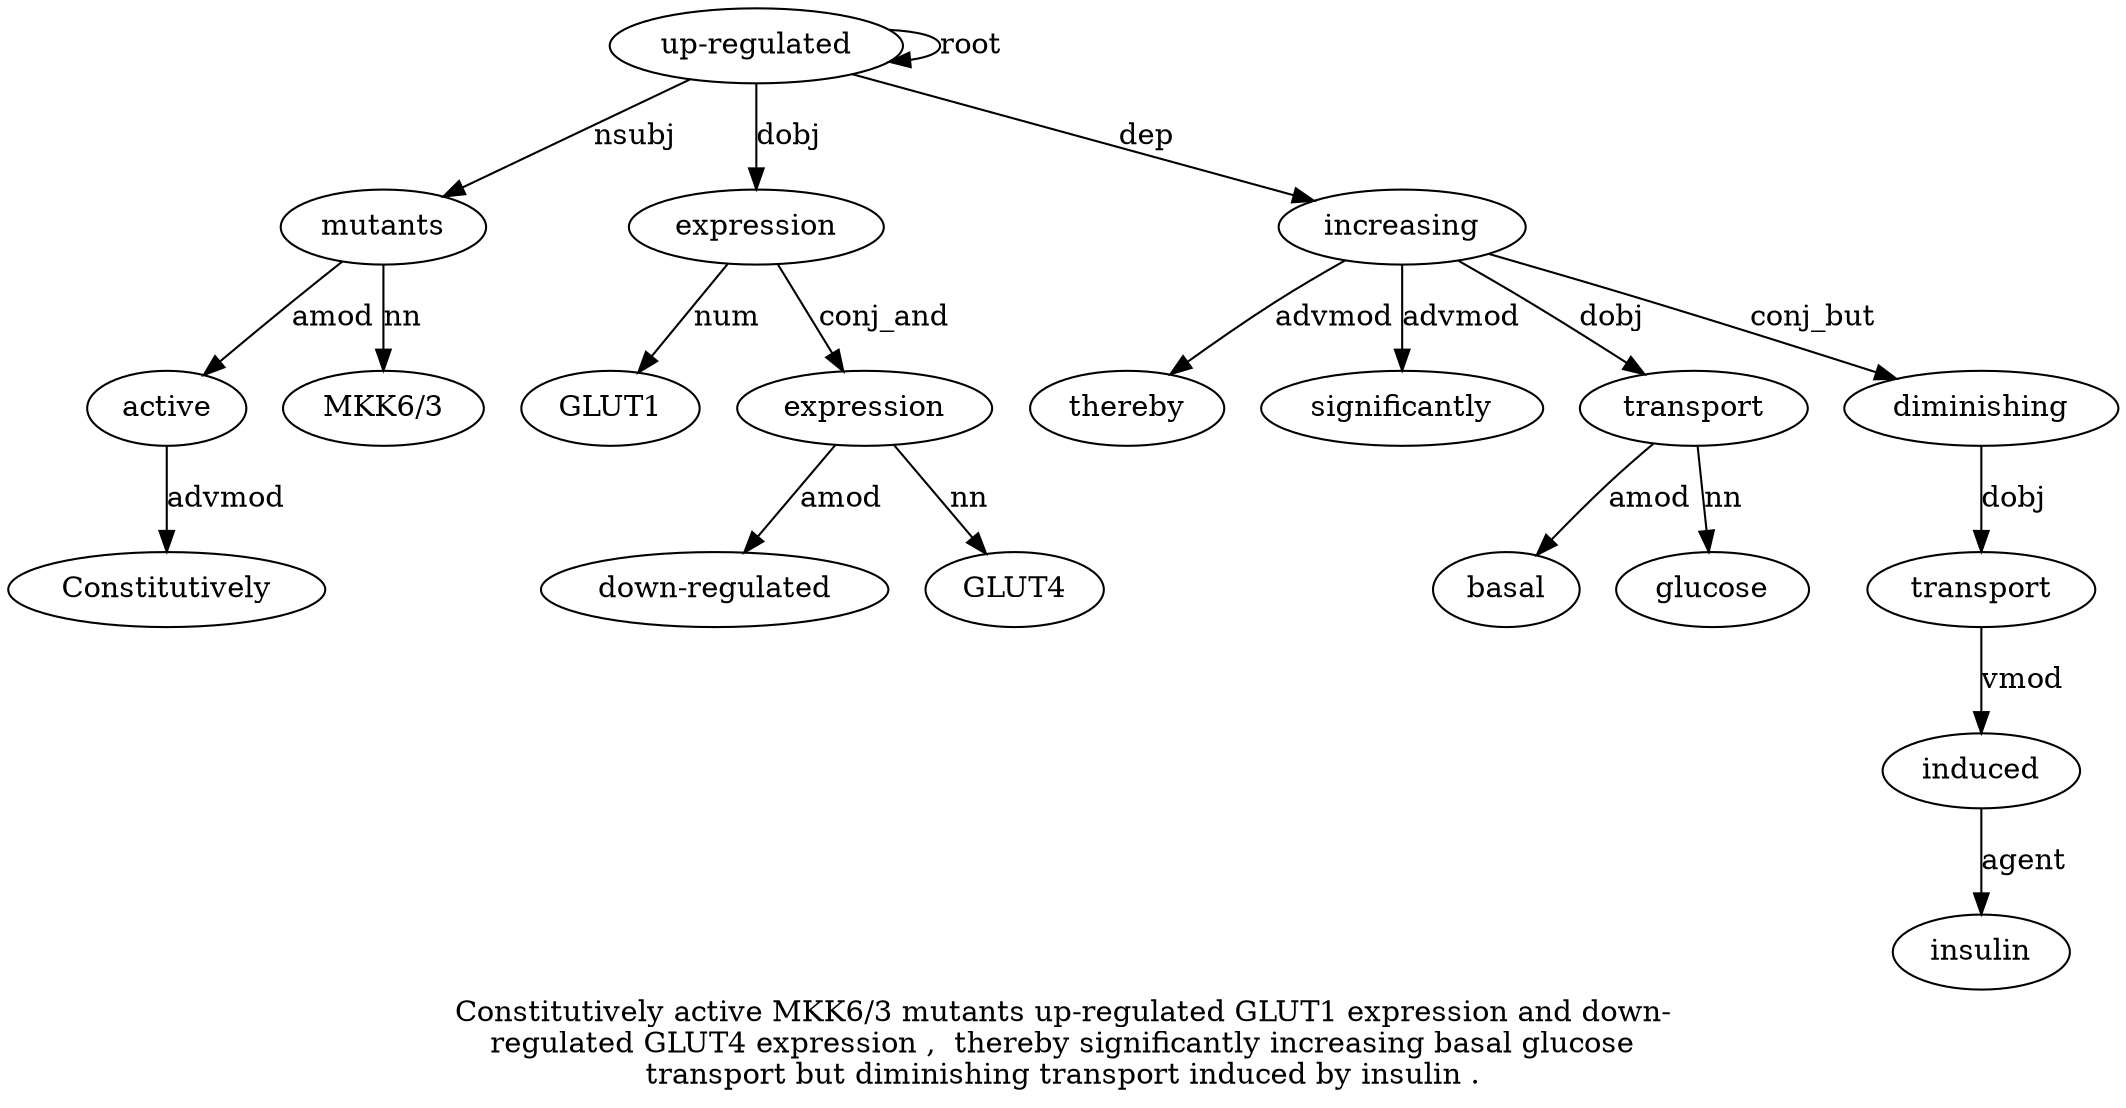 digraph "Constitutively active MKK6/3 mutants up-regulated GLUT1 expression and down-regulated GLUT4 expression ,  thereby significantly increasing basal glucose transport but diminishing transport induced by insulin ." {
label="Constitutively active MKK6/3 mutants up-regulated GLUT1 expression and down-
regulated GLUT4 expression ,  thereby significantly increasing basal glucose
transport but diminishing transport induced by insulin .";
active2 [style=filled, fillcolor=white, label=active];
Constitutively1 [style=filled, fillcolor=white, label=Constitutively];
active2 -> Constitutively1  [label=advmod];
mutants4 [style=filled, fillcolor=white, label=mutants];
mutants4 -> active2  [label=amod];
"MKK6/3" [style=filled, fillcolor=white, label="MKK6/3"];
mutants4 -> "MKK6/3"  [label=nn];
"up-regulated5" [style=filled, fillcolor=white, label="up-regulated"];
"up-regulated5" -> mutants4  [label=nsubj];
"up-regulated5" -> "up-regulated5"  [label=root];
expression7 [style=filled, fillcolor=white, label=expression];
GLUT16 [style=filled, fillcolor=white, label=GLUT1];
expression7 -> GLUT16  [label=num];
"up-regulated5" -> expression7  [label=dobj];
expression11 [style=filled, fillcolor=white, label=expression];
"down-regulated9" [style=filled, fillcolor=white, label="down-regulated"];
expression11 -> "down-regulated9"  [label=amod];
GLUT410 [style=filled, fillcolor=white, label=GLUT4];
expression11 -> GLUT410  [label=nn];
expression7 -> expression11  [label=conj_and];
increasing15 [style=filled, fillcolor=white, label=increasing];
thereby13 [style=filled, fillcolor=white, label=thereby];
increasing15 -> thereby13  [label=advmod];
significantly14 [style=filled, fillcolor=white, label=significantly];
increasing15 -> significantly14  [label=advmod];
"up-regulated5" -> increasing15  [label=dep];
transport18 [style=filled, fillcolor=white, label=transport];
basal16 [style=filled, fillcolor=white, label=basal];
transport18 -> basal16  [label=amod];
glucose17 [style=filled, fillcolor=white, label=glucose];
transport18 -> glucose17  [label=nn];
increasing15 -> transport18  [label=dobj];
diminishing20 [style=filled, fillcolor=white, label=diminishing];
increasing15 -> diminishing20  [label=conj_but];
transport21 [style=filled, fillcolor=white, label=transport];
diminishing20 -> transport21  [label=dobj];
induced22 [style=filled, fillcolor=white, label=induced];
transport21 -> induced22  [label=vmod];
insulin24 [style=filled, fillcolor=white, label=insulin];
induced22 -> insulin24  [label=agent];
}
